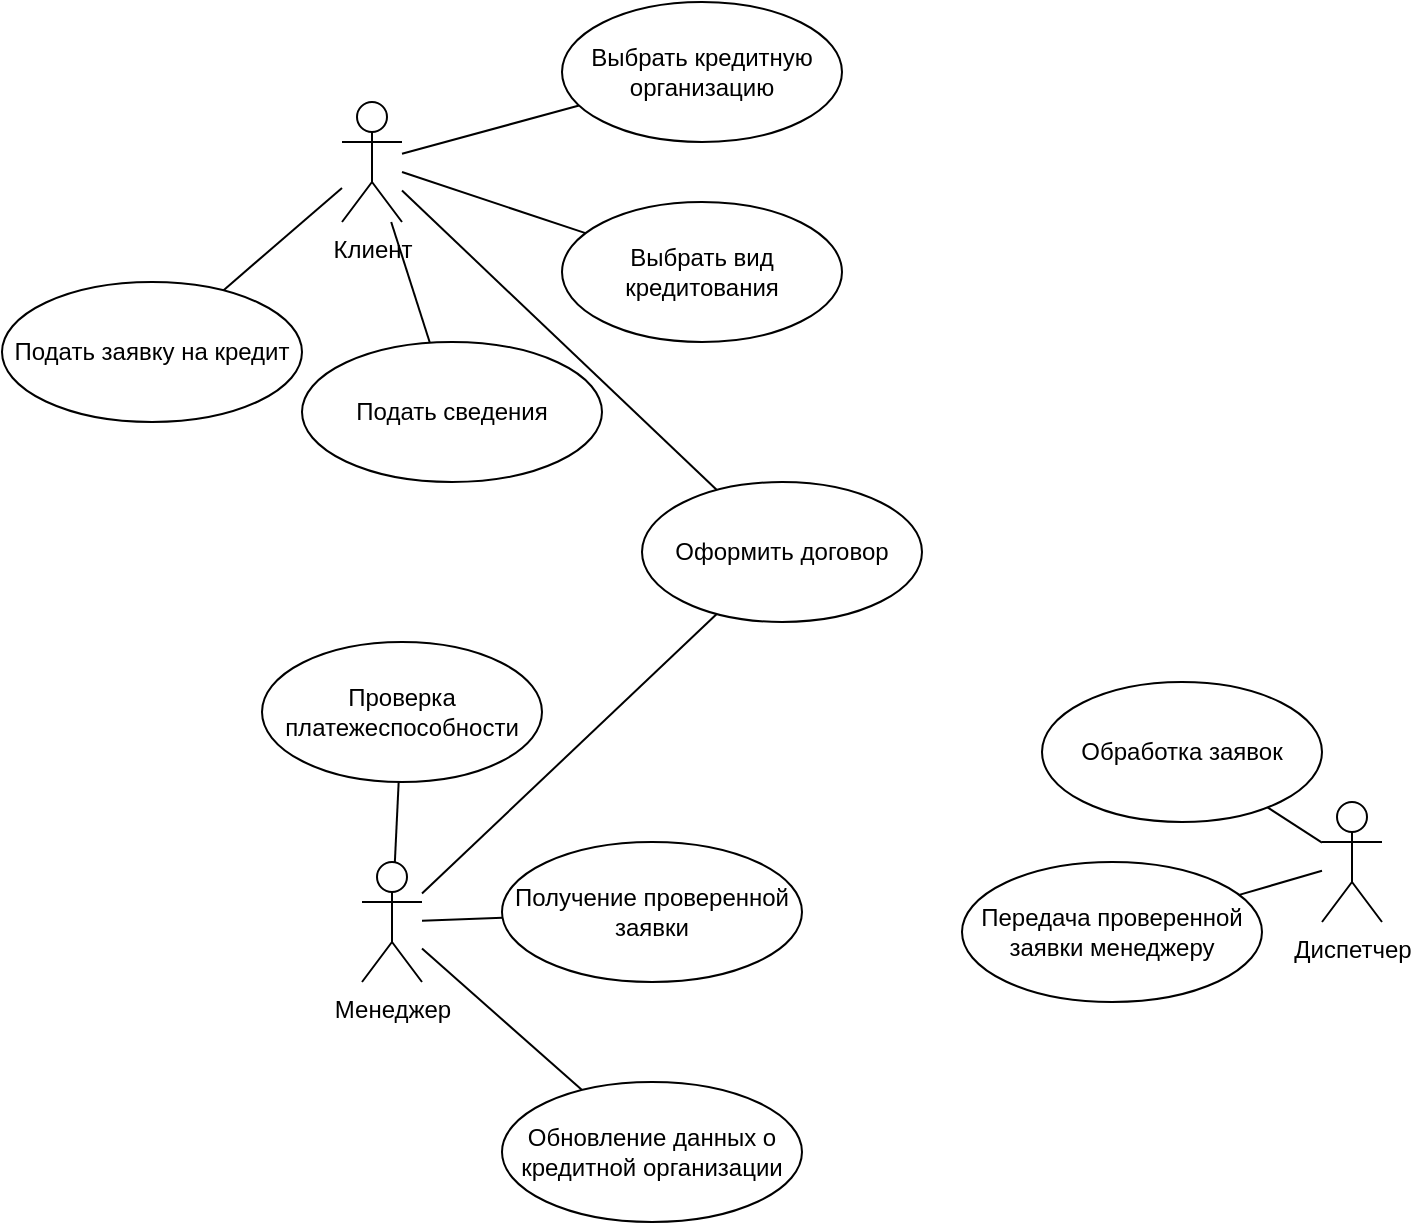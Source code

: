 <mxfile version="15.4.1" type="github">
  <diagram id="YcuowkEEjXzd5HI7_TAc" name="Page-1">
    <mxGraphModel dx="1422" dy="801" grid="1" gridSize="10" guides="1" tooltips="1" connect="1" arrows="1" fold="1" page="1" pageScale="1" pageWidth="827" pageHeight="1169" math="0" shadow="0">
      <root>
        <mxCell id="0" />
        <mxCell id="1" parent="0" />
        <mxCell id="-ZqQXuWoFtTnUfQgecrW-25" style="rounded=0;orthogonalLoop=1;jettySize=auto;html=1;endArrow=none;endFill=0;" parent="1" source="-ZqQXuWoFtTnUfQgecrW-30" target="-ZqQXuWoFtTnUfQgecrW-38" edge="1">
          <mxGeometry relative="1" as="geometry">
            <mxPoint x="220" y="200" as="sourcePoint" />
          </mxGeometry>
        </mxCell>
        <mxCell id="-ZqQXuWoFtTnUfQgecrW-26" style="edgeStyle=none;rounded=0;orthogonalLoop=1;jettySize=auto;html=1;endArrow=none;endFill=0;" parent="1" source="-ZqQXuWoFtTnUfQgecrW-30" target="-ZqQXuWoFtTnUfQgecrW-32" edge="1">
          <mxGeometry relative="1" as="geometry" />
        </mxCell>
        <mxCell id="-ZqQXuWoFtTnUfQgecrW-27" style="edgeStyle=none;rounded=0;orthogonalLoop=1;jettySize=auto;html=1;endArrow=none;endFill=0;" parent="1" source="-ZqQXuWoFtTnUfQgecrW-30" target="-ZqQXuWoFtTnUfQgecrW-31" edge="1">
          <mxGeometry relative="1" as="geometry" />
        </mxCell>
        <mxCell id="-ZqQXuWoFtTnUfQgecrW-28" style="edgeStyle=none;rounded=0;orthogonalLoop=1;jettySize=auto;html=1;endArrow=none;endFill=0;" parent="1" source="-ZqQXuWoFtTnUfQgecrW-30" target="-ZqQXuWoFtTnUfQgecrW-39" edge="1">
          <mxGeometry relative="1" as="geometry" />
        </mxCell>
        <mxCell id="-ZqQXuWoFtTnUfQgecrW-29" style="edgeStyle=none;rounded=0;orthogonalLoop=1;jettySize=auto;html=1;endArrow=none;endFill=0;" parent="1" source="-ZqQXuWoFtTnUfQgecrW-30" target="-ZqQXuWoFtTnUfQgecrW-40" edge="1">
          <mxGeometry relative="1" as="geometry" />
        </mxCell>
        <mxCell id="-ZqQXuWoFtTnUfQgecrW-30" value="Клиент" style="shape=umlActor;verticalLabelPosition=bottom;verticalAlign=top;html=1;" parent="1" vertex="1">
          <mxGeometry x="230" y="160" width="30" height="60" as="geometry" />
        </mxCell>
        <mxCell id="-ZqQXuWoFtTnUfQgecrW-31" value="Подать заявку на кредит" style="ellipse;whiteSpace=wrap;html=1;" parent="1" vertex="1">
          <mxGeometry x="60" y="250" width="150" height="70" as="geometry" />
        </mxCell>
        <mxCell id="-ZqQXuWoFtTnUfQgecrW-32" value="Подать сведения" style="ellipse;whiteSpace=wrap;html=1;" parent="1" vertex="1">
          <mxGeometry x="210" y="280" width="150" height="70" as="geometry" />
        </mxCell>
        <mxCell id="-ZqQXuWoFtTnUfQgecrW-33" style="edgeStyle=none;rounded=0;orthogonalLoop=1;jettySize=auto;html=1;endArrow=none;endFill=0;" parent="1" source="-ZqQXuWoFtTnUfQgecrW-37" target="-ZqQXuWoFtTnUfQgecrW-38" edge="1">
          <mxGeometry relative="1" as="geometry" />
        </mxCell>
        <mxCell id="-ZqQXuWoFtTnUfQgecrW-35" style="edgeStyle=none;rounded=0;orthogonalLoop=1;jettySize=auto;html=1;endArrow=none;endFill=0;" parent="1" source="-ZqQXuWoFtTnUfQgecrW-37" target="-ZqQXuWoFtTnUfQgecrW-42" edge="1">
          <mxGeometry relative="1" as="geometry" />
        </mxCell>
        <mxCell id="-ZqQXuWoFtTnUfQgecrW-36" style="edgeStyle=none;rounded=0;orthogonalLoop=1;jettySize=auto;html=1;endArrow=none;endFill=0;" parent="1" source="-ZqQXuWoFtTnUfQgecrW-37" target="-ZqQXuWoFtTnUfQgecrW-48" edge="1">
          <mxGeometry relative="1" as="geometry" />
        </mxCell>
        <mxCell id="6D-4IsoT337310Xn8fcl-2" style="rounded=0;orthogonalLoop=1;jettySize=auto;html=1;endArrow=none;endFill=0;" edge="1" parent="1" source="-ZqQXuWoFtTnUfQgecrW-37" target="6D-4IsoT337310Xn8fcl-1">
          <mxGeometry relative="1" as="geometry" />
        </mxCell>
        <mxCell id="-ZqQXuWoFtTnUfQgecrW-37" value="Менеджер" style="shape=umlActor;verticalLabelPosition=bottom;verticalAlign=top;html=1;" parent="1" vertex="1">
          <mxGeometry x="240" y="540" width="30" height="60" as="geometry" />
        </mxCell>
        <mxCell id="-ZqQXuWoFtTnUfQgecrW-38" value="Оформить договор" style="ellipse;whiteSpace=wrap;html=1;" parent="1" vertex="1">
          <mxGeometry x="380" y="350" width="140" height="70" as="geometry" />
        </mxCell>
        <mxCell id="-ZqQXuWoFtTnUfQgecrW-39" value="Выбрать кредитную организацию" style="ellipse;whiteSpace=wrap;html=1;" parent="1" vertex="1">
          <mxGeometry x="340" y="110" width="140" height="70" as="geometry" />
        </mxCell>
        <mxCell id="-ZqQXuWoFtTnUfQgecrW-40" value="Выбрать вид кредитования" style="ellipse;whiteSpace=wrap;html=1;" parent="1" vertex="1">
          <mxGeometry x="340" y="210" width="140" height="70" as="geometry" />
        </mxCell>
        <mxCell id="-ZqQXuWoFtTnUfQgecrW-42" value="Проверка платежеспособности" style="ellipse;whiteSpace=wrap;html=1;" parent="1" vertex="1">
          <mxGeometry x="190" y="430" width="140" height="70" as="geometry" />
        </mxCell>
        <mxCell id="-ZqQXuWoFtTnUfQgecrW-43" style="edgeStyle=none;rounded=0;orthogonalLoop=1;jettySize=auto;html=1;endArrow=none;endFill=0;" parent="1" source="-ZqQXuWoFtTnUfQgecrW-45" target="-ZqQXuWoFtTnUfQgecrW-46" edge="1">
          <mxGeometry relative="1" as="geometry" />
        </mxCell>
        <mxCell id="-ZqQXuWoFtTnUfQgecrW-44" style="edgeStyle=none;rounded=0;orthogonalLoop=1;jettySize=auto;html=1;endArrow=none;endFill=0;" parent="1" source="-ZqQXuWoFtTnUfQgecrW-45" target="-ZqQXuWoFtTnUfQgecrW-47" edge="1">
          <mxGeometry relative="1" as="geometry" />
        </mxCell>
        <mxCell id="-ZqQXuWoFtTnUfQgecrW-45" value="Диспетчер" style="shape=umlActor;verticalLabelPosition=bottom;verticalAlign=top;html=1;" parent="1" vertex="1">
          <mxGeometry x="720" y="510" width="30" height="60" as="geometry" />
        </mxCell>
        <mxCell id="-ZqQXuWoFtTnUfQgecrW-46" value="Обработка заявок" style="ellipse;whiteSpace=wrap;html=1;" parent="1" vertex="1">
          <mxGeometry x="580" y="450" width="140" height="70" as="geometry" />
        </mxCell>
        <mxCell id="-ZqQXuWoFtTnUfQgecrW-47" value="Передача проверенной заявки менеджеру" style="ellipse;whiteSpace=wrap;html=1;" parent="1" vertex="1">
          <mxGeometry x="540" y="540" width="150" height="70" as="geometry" />
        </mxCell>
        <mxCell id="-ZqQXuWoFtTnUfQgecrW-48" value="Получение проверенной заявки" style="ellipse;whiteSpace=wrap;html=1;" parent="1" vertex="1">
          <mxGeometry x="310" y="530" width="150" height="70" as="geometry" />
        </mxCell>
        <mxCell id="6D-4IsoT337310Xn8fcl-1" value="&lt;span&gt;Обновление данных о&lt;/span&gt;&lt;br&gt;&lt;span&gt;кредитной организации&lt;/span&gt;" style="ellipse;whiteSpace=wrap;html=1;" vertex="1" parent="1">
          <mxGeometry x="310" y="650" width="150" height="70" as="geometry" />
        </mxCell>
      </root>
    </mxGraphModel>
  </diagram>
</mxfile>
